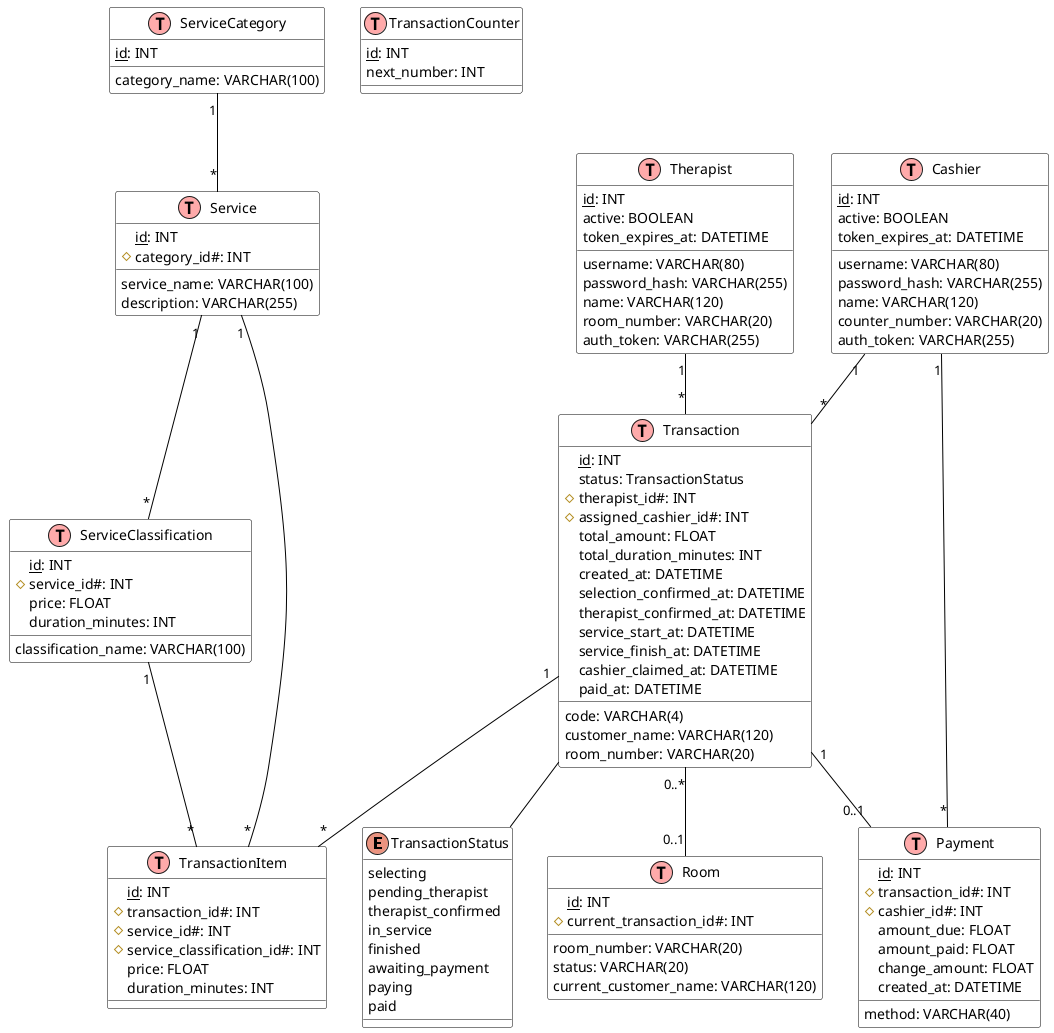 @startuml SPA Management System ERD

!define table(x) class x << (T,#FFAAAA) >>
!define primary_key(x) <u>x</u>
!define foreign_key(x) #x#

skinparam class {
    BackgroundColor White
    ArrowColor Black
    BorderColor Black
}

enum TransactionStatus {
    selecting
    pending_therapist
    therapist_confirmed
    in_service
    finished
    awaiting_payment
    paying
    paid
}

table(TransactionCounter) {
    primary_key(id): INT
    next_number: INT
}

table(ServiceCategory) {
    primary_key(id): INT
    category_name: VARCHAR(100)
}

table(Service) {
    primary_key(id): INT
    foreign_key(category_id): INT
    service_name: VARCHAR(100)
    description: VARCHAR(255)
}

table(ServiceClassification) {
    primary_key(id): INT
    foreign_key(service_id): INT
    classification_name: VARCHAR(100)
    price: FLOAT
    duration_minutes: INT
}

table(Therapist) {
    primary_key(id): INT
    username: VARCHAR(80)
    password_hash: VARCHAR(255)
    name: VARCHAR(120)
    room_number: VARCHAR(20)
    active: BOOLEAN
    auth_token: VARCHAR(255)
    token_expires_at: DATETIME
}

table(Cashier) {
    primary_key(id): INT
    username: VARCHAR(80)
    password_hash: VARCHAR(255)
    name: VARCHAR(120)
    counter_number: VARCHAR(20)
    active: BOOLEAN
    auth_token: VARCHAR(255)
    token_expires_at: DATETIME
}

table(Transaction) {
    primary_key(id): INT
    code: VARCHAR(4)
    customer_name: VARCHAR(120)
    status: TransactionStatus
    foreign_key(therapist_id): INT
    room_number: VARCHAR(20)
    foreign_key(assigned_cashier_id): INT
    total_amount: FLOAT
    total_duration_minutes: INT
    created_at: DATETIME
    selection_confirmed_at: DATETIME
    therapist_confirmed_at: DATETIME
    service_start_at: DATETIME
    service_finish_at: DATETIME
    cashier_claimed_at: DATETIME
    paid_at: DATETIME
}

table(TransactionItem) {
    primary_key(id): INT
    foreign_key(transaction_id): INT
    foreign_key(service_id): INT
    foreign_key(service_classification_id): INT
    price: FLOAT
    duration_minutes: INT
}

table(Payment) {
    primary_key(id): INT
    foreign_key(transaction_id): INT
    foreign_key(cashier_id): INT
    amount_due: FLOAT
    amount_paid: FLOAT
    change_amount: FLOAT
    method: VARCHAR(40)
    created_at: DATETIME
}

table(Room) {
    primary_key(id): INT
    room_number: VARCHAR(20)
    status: VARCHAR(20)
    foreign_key(current_transaction_id): INT
    current_customer_name: VARCHAR(120)
}

ServiceCategory "1" -- "*" Service
Service "1" -- "*" ServiceClassification
Service "1" -- "*" TransactionItem
ServiceClassification "1" -- "*" TransactionItem
Therapist "1" -- "*" Transaction
Cashier "1" -- "*" Transaction
Transaction "1" -- "*" TransactionItem
Transaction "1" -- "0..1" Payment
Cashier "1" -- "*" Payment
Transaction "0..*" -- "0..1" Room

Transaction -- TransactionStatus

@enduml
